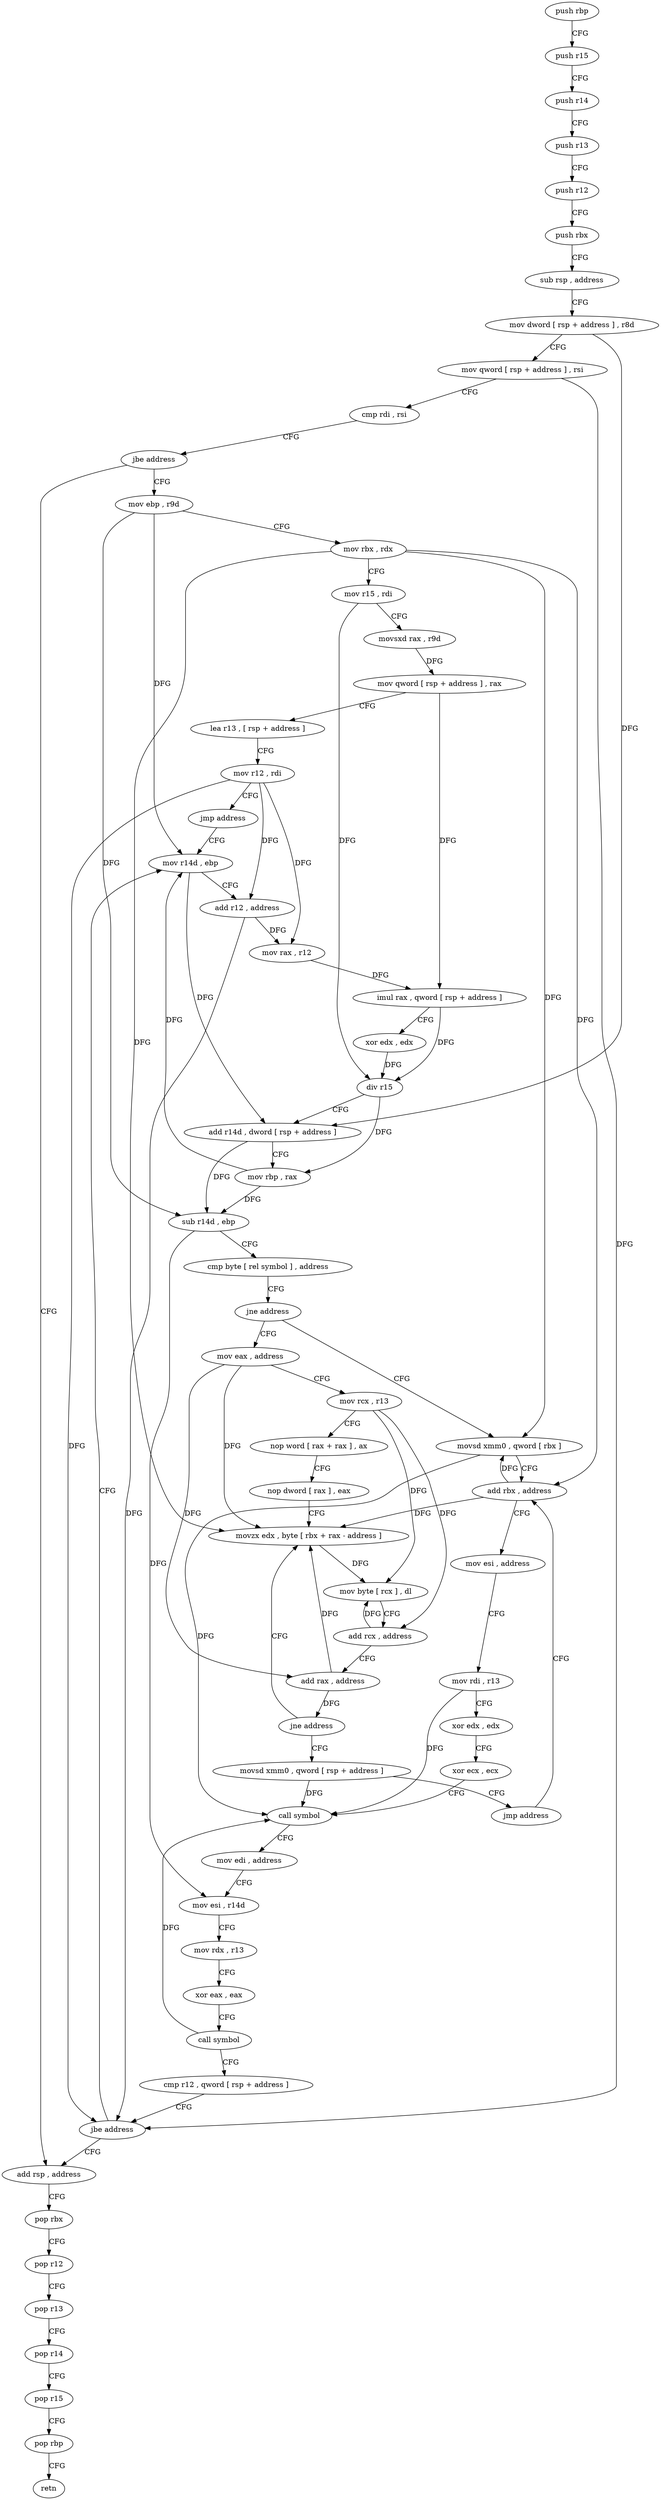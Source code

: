 digraph "func" {
"4210128" [label = "push rbp" ]
"4210129" [label = "push r15" ]
"4210131" [label = "push r14" ]
"4210133" [label = "push r13" ]
"4210135" [label = "push r12" ]
"4210137" [label = "push rbx" ]
"4210138" [label = "sub rsp , address" ]
"4210142" [label = "mov dword [ rsp + address ] , r8d" ]
"4210147" [label = "mov qword [ rsp + address ] , rsi" ]
"4210152" [label = "cmp rdi , rsi" ]
"4210155" [label = "jbe address" ]
"4210332" [label = "add rsp , address" ]
"4210161" [label = "mov ebp , r9d" ]
"4210336" [label = "pop rbx" ]
"4210337" [label = "pop r12" ]
"4210339" [label = "pop r13" ]
"4210341" [label = "pop r14" ]
"4210343" [label = "pop r15" ]
"4210345" [label = "pop rbp" ]
"4210346" [label = "retn" ]
"4210164" [label = "mov rbx , rdx" ]
"4210167" [label = "mov r15 , rdi" ]
"4210170" [label = "movsxd rax , r9d" ]
"4210173" [label = "mov qword [ rsp + address ] , rax" ]
"4210178" [label = "lea r13 , [ rsp + address ]" ]
"4210183" [label = "mov r12 , rdi" ]
"4210186" [label = "jmp address" ]
"4210242" [label = "mov r14d , ebp" ]
"4210245" [label = "add r12 , address" ]
"4210249" [label = "mov rax , r12" ]
"4210252" [label = "imul rax , qword [ rsp + address ]" ]
"4210258" [label = "xor edx , edx" ]
"4210260" [label = "div r15" ]
"4210263" [label = "add r14d , dword [ rsp + address ]" ]
"4210268" [label = "mov rbp , rax" ]
"4210271" [label = "sub r14d , ebp" ]
"4210274" [label = "cmp byte [ rel symbol ] , address" ]
"4210281" [label = "jne address" ]
"4210192" [label = "movsd xmm0 , qword [ rbx ]" ]
"4210283" [label = "mov eax , address" ]
"4210196" [label = "add rbx , address" ]
"4210288" [label = "mov rcx , r13" ]
"4210291" [label = "nop word [ rax + rax ] , ax" ]
"4210301" [label = "nop dword [ rax ] , eax" ]
"4210304" [label = "movzx edx , byte [ rbx + rax - address ]" ]
"4210309" [label = "mov byte [ rcx ] , dl" ]
"4210311" [label = "add rcx , address" ]
"4210315" [label = "add rax , address" ]
"4210319" [label = "jne address" ]
"4210321" [label = "movsd xmm0 , qword [ rsp + address ]" ]
"4210327" [label = "jmp address" ]
"4210200" [label = "mov esi , address" ]
"4210205" [label = "mov rdi , r13" ]
"4210208" [label = "xor edx , edx" ]
"4210210" [label = "xor ecx , ecx" ]
"4210212" [label = "call symbol" ]
"4210217" [label = "mov edi , address" ]
"4210222" [label = "mov esi , r14d" ]
"4210225" [label = "mov rdx , r13" ]
"4210228" [label = "xor eax , eax" ]
"4210230" [label = "call symbol" ]
"4210235" [label = "cmp r12 , qword [ rsp + address ]" ]
"4210240" [label = "jbe address" ]
"4210128" -> "4210129" [ label = "CFG" ]
"4210129" -> "4210131" [ label = "CFG" ]
"4210131" -> "4210133" [ label = "CFG" ]
"4210133" -> "4210135" [ label = "CFG" ]
"4210135" -> "4210137" [ label = "CFG" ]
"4210137" -> "4210138" [ label = "CFG" ]
"4210138" -> "4210142" [ label = "CFG" ]
"4210142" -> "4210147" [ label = "CFG" ]
"4210142" -> "4210263" [ label = "DFG" ]
"4210147" -> "4210152" [ label = "CFG" ]
"4210147" -> "4210240" [ label = "DFG" ]
"4210152" -> "4210155" [ label = "CFG" ]
"4210155" -> "4210332" [ label = "CFG" ]
"4210155" -> "4210161" [ label = "CFG" ]
"4210332" -> "4210336" [ label = "CFG" ]
"4210161" -> "4210164" [ label = "CFG" ]
"4210161" -> "4210242" [ label = "DFG" ]
"4210161" -> "4210271" [ label = "DFG" ]
"4210336" -> "4210337" [ label = "CFG" ]
"4210337" -> "4210339" [ label = "CFG" ]
"4210339" -> "4210341" [ label = "CFG" ]
"4210341" -> "4210343" [ label = "CFG" ]
"4210343" -> "4210345" [ label = "CFG" ]
"4210345" -> "4210346" [ label = "CFG" ]
"4210164" -> "4210167" [ label = "CFG" ]
"4210164" -> "4210192" [ label = "DFG" ]
"4210164" -> "4210196" [ label = "DFG" ]
"4210164" -> "4210304" [ label = "DFG" ]
"4210167" -> "4210170" [ label = "CFG" ]
"4210167" -> "4210260" [ label = "DFG" ]
"4210170" -> "4210173" [ label = "DFG" ]
"4210173" -> "4210178" [ label = "CFG" ]
"4210173" -> "4210252" [ label = "DFG" ]
"4210178" -> "4210183" [ label = "CFG" ]
"4210183" -> "4210186" [ label = "CFG" ]
"4210183" -> "4210245" [ label = "DFG" ]
"4210183" -> "4210249" [ label = "DFG" ]
"4210183" -> "4210240" [ label = "DFG" ]
"4210186" -> "4210242" [ label = "CFG" ]
"4210242" -> "4210245" [ label = "CFG" ]
"4210242" -> "4210263" [ label = "DFG" ]
"4210245" -> "4210249" [ label = "DFG" ]
"4210245" -> "4210240" [ label = "DFG" ]
"4210249" -> "4210252" [ label = "DFG" ]
"4210252" -> "4210258" [ label = "CFG" ]
"4210252" -> "4210260" [ label = "DFG" ]
"4210258" -> "4210260" [ label = "DFG" ]
"4210260" -> "4210263" [ label = "CFG" ]
"4210260" -> "4210268" [ label = "DFG" ]
"4210263" -> "4210268" [ label = "CFG" ]
"4210263" -> "4210271" [ label = "DFG" ]
"4210268" -> "4210271" [ label = "DFG" ]
"4210268" -> "4210242" [ label = "DFG" ]
"4210271" -> "4210274" [ label = "CFG" ]
"4210271" -> "4210222" [ label = "DFG" ]
"4210274" -> "4210281" [ label = "CFG" ]
"4210281" -> "4210192" [ label = "CFG" ]
"4210281" -> "4210283" [ label = "CFG" ]
"4210192" -> "4210196" [ label = "CFG" ]
"4210192" -> "4210212" [ label = "DFG" ]
"4210283" -> "4210288" [ label = "CFG" ]
"4210283" -> "4210304" [ label = "DFG" ]
"4210283" -> "4210315" [ label = "DFG" ]
"4210196" -> "4210200" [ label = "CFG" ]
"4210196" -> "4210192" [ label = "DFG" ]
"4210196" -> "4210304" [ label = "DFG" ]
"4210288" -> "4210291" [ label = "CFG" ]
"4210288" -> "4210309" [ label = "DFG" ]
"4210288" -> "4210311" [ label = "DFG" ]
"4210291" -> "4210301" [ label = "CFG" ]
"4210301" -> "4210304" [ label = "CFG" ]
"4210304" -> "4210309" [ label = "DFG" ]
"4210309" -> "4210311" [ label = "CFG" ]
"4210311" -> "4210315" [ label = "CFG" ]
"4210311" -> "4210309" [ label = "DFG" ]
"4210315" -> "4210319" [ label = "DFG" ]
"4210315" -> "4210304" [ label = "DFG" ]
"4210319" -> "4210304" [ label = "CFG" ]
"4210319" -> "4210321" [ label = "CFG" ]
"4210321" -> "4210327" [ label = "CFG" ]
"4210321" -> "4210212" [ label = "DFG" ]
"4210327" -> "4210196" [ label = "CFG" ]
"4210200" -> "4210205" [ label = "CFG" ]
"4210205" -> "4210208" [ label = "CFG" ]
"4210205" -> "4210212" [ label = "DFG" ]
"4210208" -> "4210210" [ label = "CFG" ]
"4210210" -> "4210212" [ label = "CFG" ]
"4210212" -> "4210217" [ label = "CFG" ]
"4210217" -> "4210222" [ label = "CFG" ]
"4210222" -> "4210225" [ label = "CFG" ]
"4210225" -> "4210228" [ label = "CFG" ]
"4210228" -> "4210230" [ label = "CFG" ]
"4210230" -> "4210235" [ label = "CFG" ]
"4210230" -> "4210212" [ label = "DFG" ]
"4210235" -> "4210240" [ label = "CFG" ]
"4210240" -> "4210332" [ label = "CFG" ]
"4210240" -> "4210242" [ label = "CFG" ]
}
